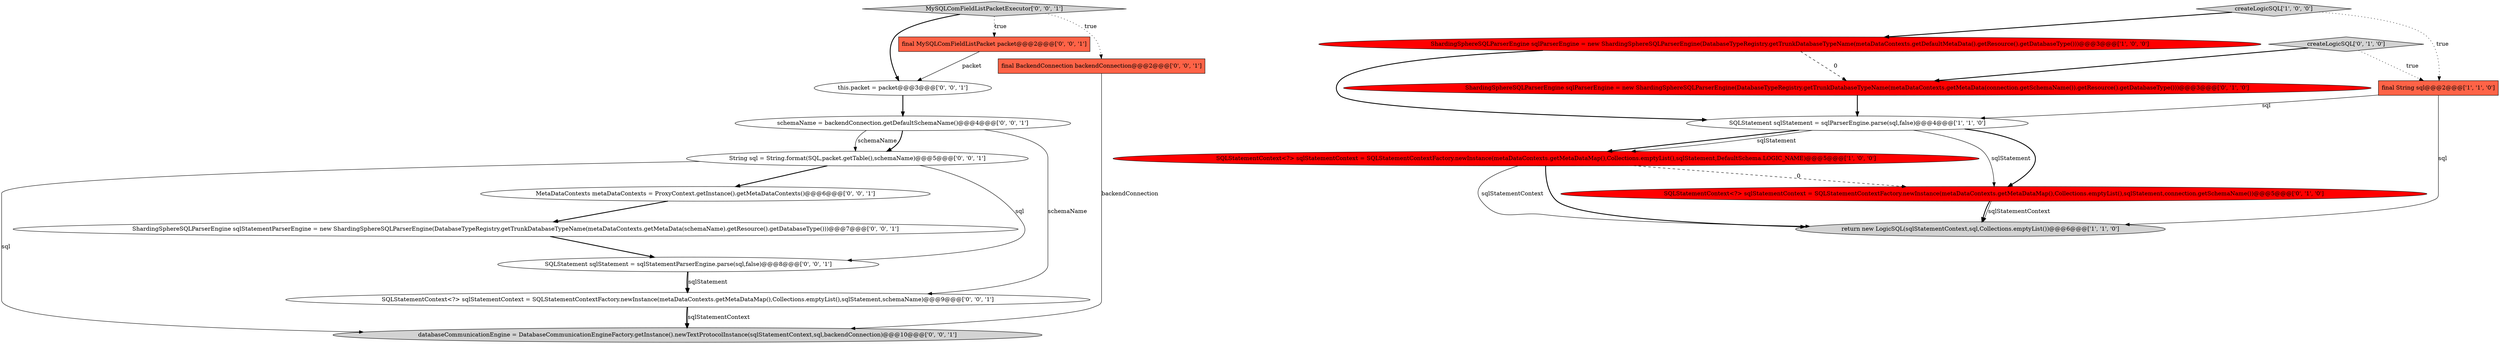 digraph {
9 [style = filled, label = "this.packet = packet@@@3@@@['0', '0', '1']", fillcolor = white, shape = ellipse image = "AAA0AAABBB3BBB"];
13 [style = filled, label = "schemaName = backendConnection.getDefaultSchemaName()@@@4@@@['0', '0', '1']", fillcolor = white, shape = ellipse image = "AAA0AAABBB3BBB"];
0 [style = filled, label = "SQLStatementContext<?> sqlStatementContext = SQLStatementContextFactory.newInstance(metaDataContexts.getMetaDataMap(),Collections.emptyList(),sqlStatement,DefaultSchema.LOGIC_NAME)@@@5@@@['1', '0', '0']", fillcolor = red, shape = ellipse image = "AAA1AAABBB1BBB"];
15 [style = filled, label = "ShardingSphereSQLParserEngine sqlStatementParserEngine = new ShardingSphereSQLParserEngine(DatabaseTypeRegistry.getTrunkDatabaseTypeName(metaDataContexts.getMetaData(schemaName).getResource().getDatabaseType()))@@@7@@@['0', '0', '1']", fillcolor = white, shape = ellipse image = "AAA0AAABBB3BBB"];
16 [style = filled, label = "final MySQLComFieldListPacket packet@@@2@@@['0', '0', '1']", fillcolor = tomato, shape = box image = "AAA0AAABBB3BBB"];
3 [style = filled, label = "ShardingSphereSQLParserEngine sqlParserEngine = new ShardingSphereSQLParserEngine(DatabaseTypeRegistry.getTrunkDatabaseTypeName(metaDataContexts.getDefaultMetaData().getResource().getDatabaseType()))@@@3@@@['1', '0', '0']", fillcolor = red, shape = ellipse image = "AAA1AAABBB1BBB"];
11 [style = filled, label = "databaseCommunicationEngine = DatabaseCommunicationEngineFactory.getInstance().newTextProtocolInstance(sqlStatementContext,sql,backendConnection)@@@10@@@['0', '0', '1']", fillcolor = lightgray, shape = ellipse image = "AAA0AAABBB3BBB"];
5 [style = filled, label = "SQLStatement sqlStatement = sqlParserEngine.parse(sql,false)@@@4@@@['1', '1', '0']", fillcolor = white, shape = ellipse image = "AAA0AAABBB1BBB"];
6 [style = filled, label = "SQLStatementContext<?> sqlStatementContext = SQLStatementContextFactory.newInstance(metaDataContexts.getMetaDataMap(),Collections.emptyList(),sqlStatement,connection.getSchemaName())@@@5@@@['0', '1', '0']", fillcolor = red, shape = ellipse image = "AAA1AAABBB2BBB"];
4 [style = filled, label = "return new LogicSQL(sqlStatementContext,sql,Collections.emptyList())@@@6@@@['1', '1', '0']", fillcolor = lightgray, shape = ellipse image = "AAA0AAABBB1BBB"];
7 [style = filled, label = "createLogicSQL['0', '1', '0']", fillcolor = lightgray, shape = diamond image = "AAA0AAABBB2BBB"];
8 [style = filled, label = "ShardingSphereSQLParserEngine sqlParserEngine = new ShardingSphereSQLParserEngine(DatabaseTypeRegistry.getTrunkDatabaseTypeName(metaDataContexts.getMetaData(connection.getSchemaName()).getResource().getDatabaseType()))@@@3@@@['0', '1', '0']", fillcolor = red, shape = ellipse image = "AAA1AAABBB2BBB"];
14 [style = filled, label = "String sql = String.format(SQL,packet.getTable(),schemaName)@@@5@@@['0', '0', '1']", fillcolor = white, shape = ellipse image = "AAA0AAABBB3BBB"];
17 [style = filled, label = "MetaDataContexts metaDataContexts = ProxyContext.getInstance().getMetaDataContexts()@@@6@@@['0', '0', '1']", fillcolor = white, shape = ellipse image = "AAA0AAABBB3BBB"];
19 [style = filled, label = "SQLStatementContext<?> sqlStatementContext = SQLStatementContextFactory.newInstance(metaDataContexts.getMetaDataMap(),Collections.emptyList(),sqlStatement,schemaName)@@@9@@@['0', '0', '1']", fillcolor = white, shape = ellipse image = "AAA0AAABBB3BBB"];
1 [style = filled, label = "final String sql@@@2@@@['1', '1', '0']", fillcolor = tomato, shape = box image = "AAA0AAABBB1BBB"];
12 [style = filled, label = "final BackendConnection backendConnection@@@2@@@['0', '0', '1']", fillcolor = tomato, shape = box image = "AAA0AAABBB3BBB"];
18 [style = filled, label = "MySQLComFieldListPacketExecutor['0', '0', '1']", fillcolor = lightgray, shape = diamond image = "AAA0AAABBB3BBB"];
10 [style = filled, label = "SQLStatement sqlStatement = sqlStatementParserEngine.parse(sql,false)@@@8@@@['0', '0', '1']", fillcolor = white, shape = ellipse image = "AAA0AAABBB3BBB"];
2 [style = filled, label = "createLogicSQL['1', '0', '0']", fillcolor = lightgray, shape = diamond image = "AAA0AAABBB1BBB"];
13->14 [style = solid, label="schemaName"];
15->10 [style = bold, label=""];
14->11 [style = solid, label="sql"];
0->4 [style = solid, label="sqlStatementContext"];
13->19 [style = solid, label="schemaName"];
18->16 [style = dotted, label="true"];
10->19 [style = bold, label=""];
2->3 [style = bold, label=""];
0->6 [style = dashed, label="0"];
14->17 [style = bold, label=""];
19->11 [style = bold, label=""];
10->19 [style = solid, label="sqlStatement"];
5->6 [style = solid, label="sqlStatement"];
14->10 [style = solid, label="sql"];
7->8 [style = bold, label=""];
19->11 [style = solid, label="sqlStatementContext"];
6->4 [style = bold, label=""];
3->5 [style = bold, label=""];
18->12 [style = dotted, label="true"];
5->6 [style = bold, label=""];
8->5 [style = bold, label=""];
5->0 [style = bold, label=""];
0->4 [style = bold, label=""];
2->1 [style = dotted, label="true"];
6->4 [style = solid, label="sqlStatementContext"];
12->11 [style = solid, label="backendConnection"];
17->15 [style = bold, label=""];
18->9 [style = bold, label=""];
1->5 [style = solid, label="sql"];
3->8 [style = dashed, label="0"];
16->9 [style = solid, label="packet"];
5->0 [style = solid, label="sqlStatement"];
1->4 [style = solid, label="sql"];
7->1 [style = dotted, label="true"];
13->14 [style = bold, label=""];
9->13 [style = bold, label=""];
}
